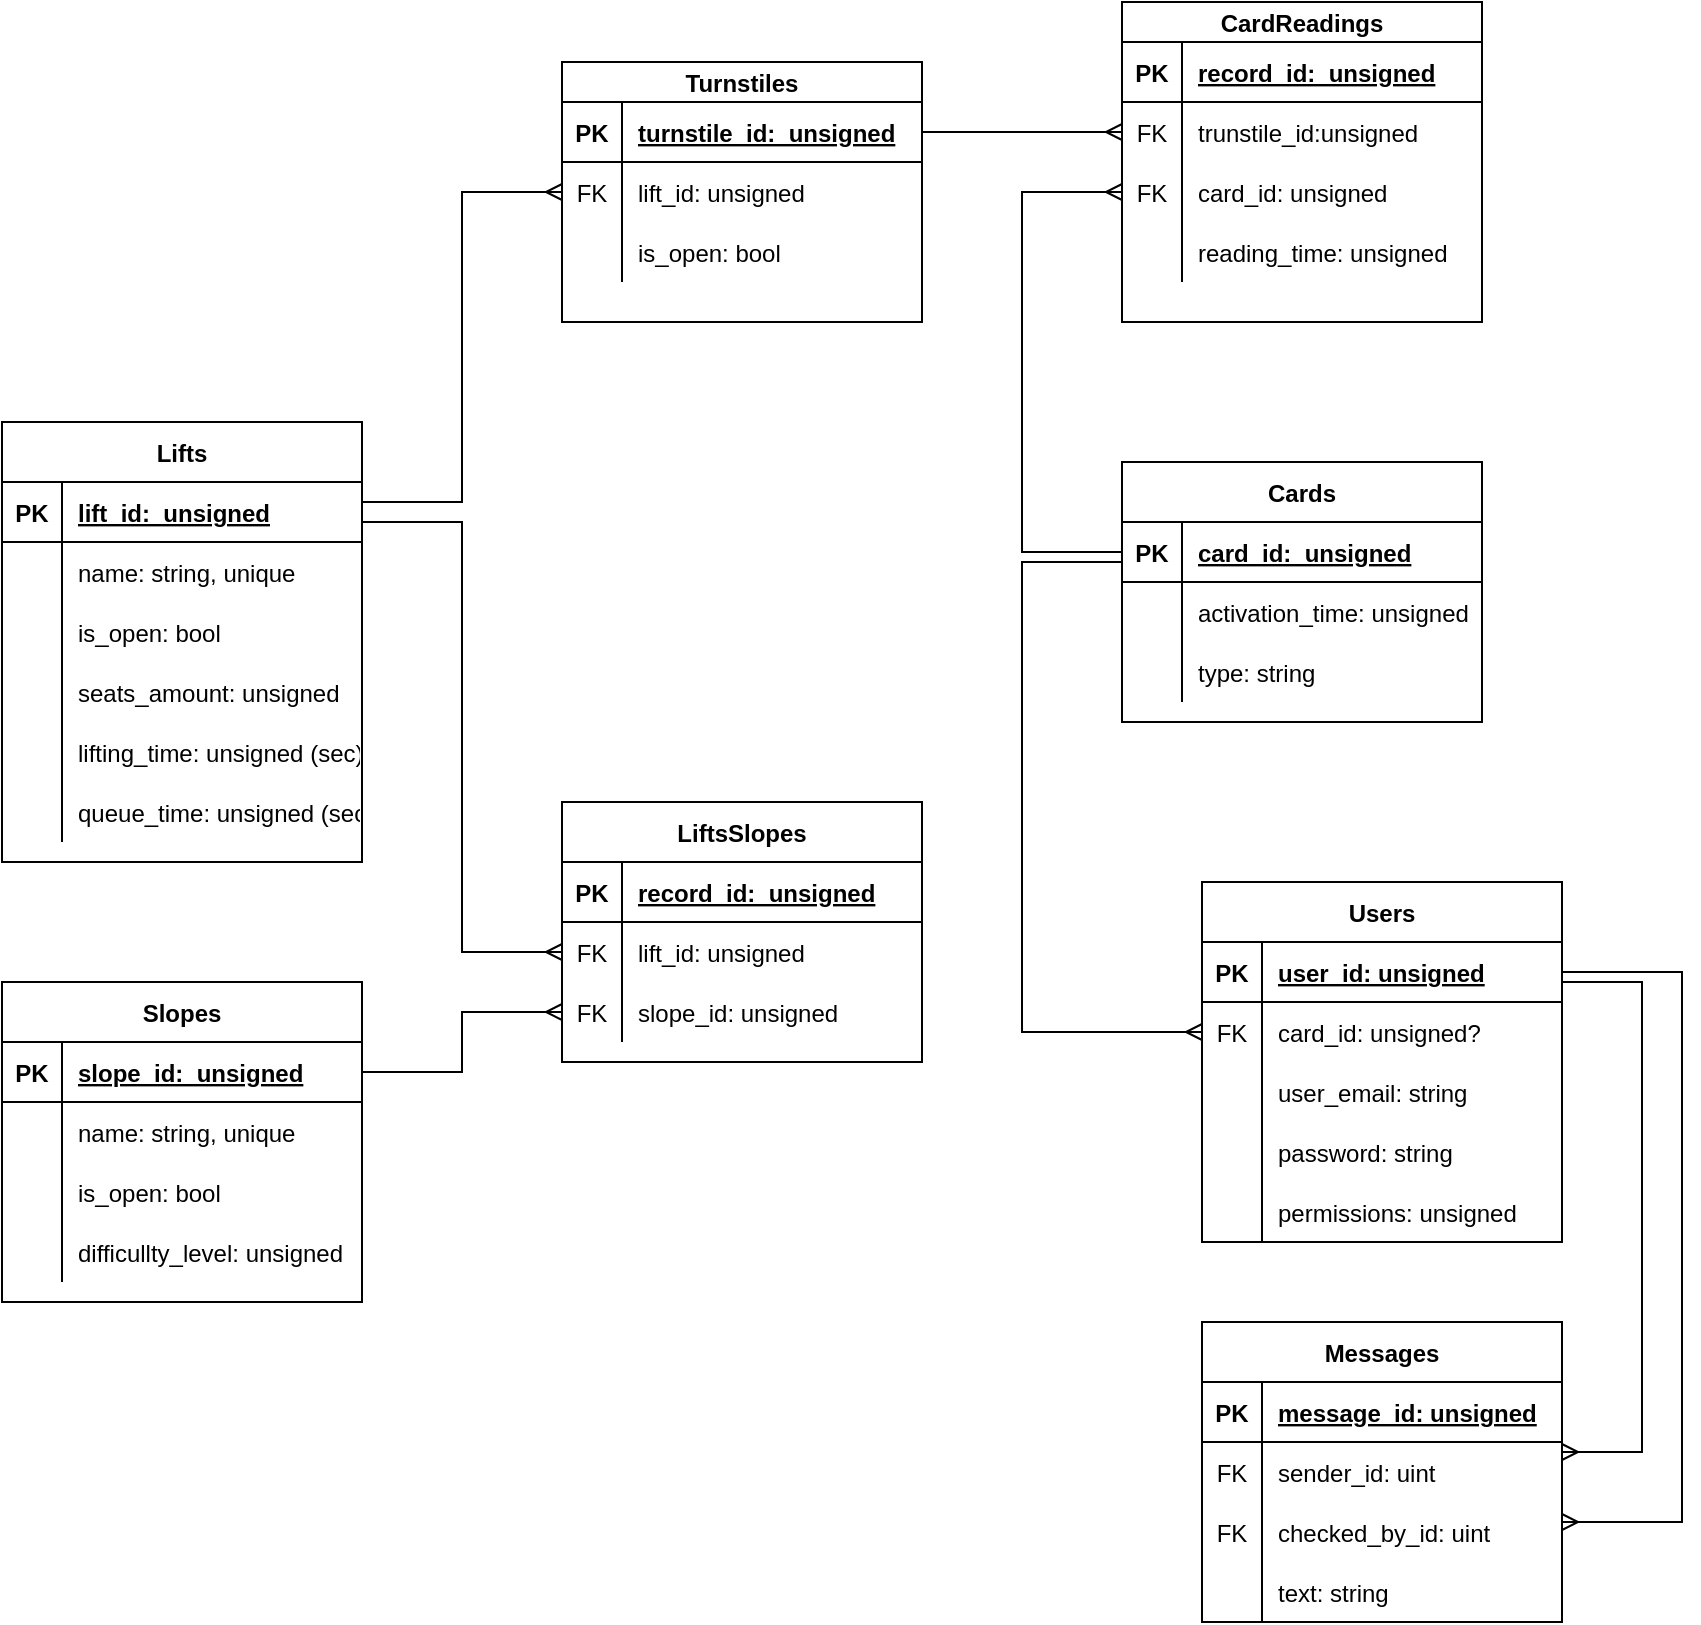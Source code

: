 <mxfile version="13.9.9" type="device"><diagram id="GbAxHkQEyQ_dzxyDIb_W" name="Страница 1"><mxGraphModel dx="1779" dy="1813" grid="1" gridSize="10" guides="1" tooltips="1" connect="1" arrows="1" fold="1" page="1" pageScale="1" pageWidth="827" pageHeight="1169" math="0" shadow="0"><root><mxCell id="0"/><mxCell id="1" parent="0"/><mxCell id="rfQlTdqy42EGR9qHOsUB-1" value="Users" style="shape=table;startSize=30;container=1;collapsible=1;childLayout=tableLayout;fixedRows=1;rowLines=0;fontStyle=1;align=center;resizeLast=1;" parent="1" vertex="1"><mxGeometry x="460" y="320" width="180" height="180" as="geometry"/></mxCell><mxCell id="rfQlTdqy42EGR9qHOsUB-2" value="" style="shape=partialRectangle;collapsible=0;dropTarget=0;pointerEvents=0;fillColor=none;top=0;left=0;bottom=1;right=0;points=[[0,0.5],[1,0.5]];portConstraint=eastwest;" parent="rfQlTdqy42EGR9qHOsUB-1" vertex="1"><mxGeometry y="30" width="180" height="30" as="geometry"/></mxCell><mxCell id="rfQlTdqy42EGR9qHOsUB-3" value="PK" style="shape=partialRectangle;connectable=0;fillColor=none;top=0;left=0;bottom=0;right=0;fontStyle=1;overflow=hidden;" parent="rfQlTdqy42EGR9qHOsUB-2" vertex="1"><mxGeometry width="30" height="30" as="geometry"><mxRectangle width="30" height="30" as="alternateBounds"/></mxGeometry></mxCell><mxCell id="rfQlTdqy42EGR9qHOsUB-4" value="user_id: unsigned" style="shape=partialRectangle;connectable=0;fillColor=none;top=0;left=0;bottom=0;right=0;align=left;spacingLeft=6;fontStyle=5;overflow=hidden;" parent="rfQlTdqy42EGR9qHOsUB-2" vertex="1"><mxGeometry x="30" width="150" height="30" as="geometry"><mxRectangle width="150" height="30" as="alternateBounds"/></mxGeometry></mxCell><mxCell id="rfQlTdqy42EGR9qHOsUB-35" value="" style="shape=partialRectangle;collapsible=0;dropTarget=0;pointerEvents=0;fillColor=none;top=0;left=0;bottom=0;right=0;points=[[0,0.5],[1,0.5]];portConstraint=eastwest;" parent="rfQlTdqy42EGR9qHOsUB-1" vertex="1"><mxGeometry y="60" width="180" height="30" as="geometry"/></mxCell><mxCell id="rfQlTdqy42EGR9qHOsUB-36" value="FK" style="shape=partialRectangle;connectable=0;fillColor=none;top=0;left=0;bottom=0;right=0;editable=1;overflow=hidden;" parent="rfQlTdqy42EGR9qHOsUB-35" vertex="1"><mxGeometry width="30" height="30" as="geometry"><mxRectangle width="30" height="30" as="alternateBounds"/></mxGeometry></mxCell><mxCell id="rfQlTdqy42EGR9qHOsUB-37" value="card_id: unsigned?" style="shape=partialRectangle;connectable=0;fillColor=none;top=0;left=0;bottom=0;right=0;align=left;spacingLeft=6;overflow=hidden;" parent="rfQlTdqy42EGR9qHOsUB-35" vertex="1"><mxGeometry x="30" width="150" height="30" as="geometry"><mxRectangle width="150" height="30" as="alternateBounds"/></mxGeometry></mxCell><mxCell id="rfQlTdqy42EGR9qHOsUB-8" value="" style="shape=partialRectangle;collapsible=0;dropTarget=0;pointerEvents=0;fillColor=none;top=0;left=0;bottom=0;right=0;points=[[0,0.5],[1,0.5]];portConstraint=eastwest;" parent="rfQlTdqy42EGR9qHOsUB-1" vertex="1"><mxGeometry y="90" width="180" height="30" as="geometry"/></mxCell><mxCell id="rfQlTdqy42EGR9qHOsUB-9" value="" style="shape=partialRectangle;connectable=0;fillColor=none;top=0;left=0;bottom=0;right=0;editable=1;overflow=hidden;" parent="rfQlTdqy42EGR9qHOsUB-8" vertex="1"><mxGeometry width="30" height="30" as="geometry"><mxRectangle width="30" height="30" as="alternateBounds"/></mxGeometry></mxCell><mxCell id="rfQlTdqy42EGR9qHOsUB-10" value="user_email: string" style="shape=partialRectangle;connectable=0;fillColor=none;top=0;left=0;bottom=0;right=0;align=left;spacingLeft=6;overflow=hidden;" parent="rfQlTdqy42EGR9qHOsUB-8" vertex="1"><mxGeometry x="30" width="150" height="30" as="geometry"><mxRectangle width="150" height="30" as="alternateBounds"/></mxGeometry></mxCell><mxCell id="rfQlTdqy42EGR9qHOsUB-11" value="" style="shape=partialRectangle;collapsible=0;dropTarget=0;pointerEvents=0;fillColor=none;top=0;left=0;bottom=0;right=0;points=[[0,0.5],[1,0.5]];portConstraint=eastwest;" parent="rfQlTdqy42EGR9qHOsUB-1" vertex="1"><mxGeometry y="120" width="180" height="30" as="geometry"/></mxCell><mxCell id="rfQlTdqy42EGR9qHOsUB-12" value="" style="shape=partialRectangle;connectable=0;fillColor=none;top=0;left=0;bottom=0;right=0;editable=1;overflow=hidden;" parent="rfQlTdqy42EGR9qHOsUB-11" vertex="1"><mxGeometry width="30" height="30" as="geometry"><mxRectangle width="30" height="30" as="alternateBounds"/></mxGeometry></mxCell><mxCell id="rfQlTdqy42EGR9qHOsUB-13" value="password: string" style="shape=partialRectangle;connectable=0;fillColor=none;top=0;left=0;bottom=0;right=0;align=left;spacingLeft=6;overflow=hidden;" parent="rfQlTdqy42EGR9qHOsUB-11" vertex="1"><mxGeometry x="30" width="150" height="30" as="geometry"><mxRectangle width="150" height="30" as="alternateBounds"/></mxGeometry></mxCell><mxCell id="rfQlTdqy42EGR9qHOsUB-5" value="" style="shape=partialRectangle;collapsible=0;dropTarget=0;pointerEvents=0;fillColor=none;top=0;left=0;bottom=0;right=0;points=[[0,0.5],[1,0.5]];portConstraint=eastwest;" parent="rfQlTdqy42EGR9qHOsUB-1" vertex="1"><mxGeometry y="150" width="180" height="30" as="geometry"/></mxCell><mxCell id="rfQlTdqy42EGR9qHOsUB-6" value="" style="shape=partialRectangle;connectable=0;fillColor=none;top=0;left=0;bottom=0;right=0;editable=1;overflow=hidden;" parent="rfQlTdqy42EGR9qHOsUB-5" vertex="1"><mxGeometry width="30" height="30" as="geometry"><mxRectangle width="30" height="30" as="alternateBounds"/></mxGeometry></mxCell><mxCell id="rfQlTdqy42EGR9qHOsUB-7" value="permissions: unsigned" style="shape=partialRectangle;connectable=0;fillColor=none;top=0;left=0;bottom=0;right=0;align=left;spacingLeft=6;overflow=hidden;" parent="rfQlTdqy42EGR9qHOsUB-5" vertex="1"><mxGeometry x="30" width="150" height="30" as="geometry"><mxRectangle width="150" height="30" as="alternateBounds"/></mxGeometry></mxCell><mxCell id="rfQlTdqy42EGR9qHOsUB-14" value="Cards" style="shape=table;startSize=30;container=1;collapsible=1;childLayout=tableLayout;fixedRows=1;rowLines=0;fontStyle=1;align=center;resizeLast=1;" parent="1" vertex="1"><mxGeometry x="420" y="110" width="180" height="130" as="geometry"/></mxCell><mxCell id="rfQlTdqy42EGR9qHOsUB-15" value="" style="shape=partialRectangle;collapsible=0;dropTarget=0;pointerEvents=0;fillColor=none;top=0;left=0;bottom=1;right=0;points=[[0,0.5],[1,0.5]];portConstraint=eastwest;" parent="rfQlTdqy42EGR9qHOsUB-14" vertex="1"><mxGeometry y="30" width="180" height="30" as="geometry"/></mxCell><mxCell id="rfQlTdqy42EGR9qHOsUB-16" value="PK" style="shape=partialRectangle;connectable=0;fillColor=none;top=0;left=0;bottom=0;right=0;fontStyle=1;overflow=hidden;" parent="rfQlTdqy42EGR9qHOsUB-15" vertex="1"><mxGeometry width="30" height="30" as="geometry"/></mxCell><mxCell id="rfQlTdqy42EGR9qHOsUB-17" value="card_id:  unsigned" style="shape=partialRectangle;connectable=0;fillColor=none;top=0;left=0;bottom=0;right=0;align=left;spacingLeft=6;fontStyle=5;overflow=hidden;" parent="rfQlTdqy42EGR9qHOsUB-15" vertex="1"><mxGeometry x="30" width="150" height="30" as="geometry"/></mxCell><mxCell id="rfQlTdqy42EGR9qHOsUB-18" value="" style="shape=partialRectangle;collapsible=0;dropTarget=0;pointerEvents=0;fillColor=none;top=0;left=0;bottom=0;right=0;points=[[0,0.5],[1,0.5]];portConstraint=eastwest;" parent="rfQlTdqy42EGR9qHOsUB-14" vertex="1"><mxGeometry y="60" width="180" height="30" as="geometry"/></mxCell><mxCell id="rfQlTdqy42EGR9qHOsUB-19" value="" style="shape=partialRectangle;connectable=0;fillColor=none;top=0;left=0;bottom=0;right=0;editable=1;overflow=hidden;" parent="rfQlTdqy42EGR9qHOsUB-18" vertex="1"><mxGeometry width="30" height="30" as="geometry"/></mxCell><mxCell id="rfQlTdqy42EGR9qHOsUB-20" value="activation_time: unsigned" style="shape=partialRectangle;connectable=0;fillColor=none;top=0;left=0;bottom=0;right=0;align=left;spacingLeft=6;overflow=hidden;" parent="rfQlTdqy42EGR9qHOsUB-18" vertex="1"><mxGeometry x="30" width="150" height="30" as="geometry"/></mxCell><mxCell id="rfQlTdqy42EGR9qHOsUB-21" value="" style="shape=partialRectangle;collapsible=0;dropTarget=0;pointerEvents=0;fillColor=none;top=0;left=0;bottom=0;right=0;points=[[0,0.5],[1,0.5]];portConstraint=eastwest;" parent="rfQlTdqy42EGR9qHOsUB-14" vertex="1"><mxGeometry y="90" width="180" height="30" as="geometry"/></mxCell><mxCell id="rfQlTdqy42EGR9qHOsUB-22" value="" style="shape=partialRectangle;connectable=0;fillColor=none;top=0;left=0;bottom=0;right=0;editable=1;overflow=hidden;" parent="rfQlTdqy42EGR9qHOsUB-21" vertex="1"><mxGeometry width="30" height="30" as="geometry"/></mxCell><mxCell id="rfQlTdqy42EGR9qHOsUB-23" value="type: string" style="shape=partialRectangle;connectable=0;fillColor=none;top=0;left=0;bottom=0;right=0;align=left;spacingLeft=6;overflow=hidden;" parent="rfQlTdqy42EGR9qHOsUB-21" vertex="1"><mxGeometry x="30" width="150" height="30" as="geometry"/></mxCell><mxCell id="rfQlTdqy42EGR9qHOsUB-38" value="Slopes" style="shape=table;startSize=30;container=1;collapsible=1;childLayout=tableLayout;fixedRows=1;rowLines=0;fontStyle=1;align=center;resizeLast=1;" parent="1" vertex="1"><mxGeometry x="-140" y="370" width="180" height="160" as="geometry"/></mxCell><mxCell id="rfQlTdqy42EGR9qHOsUB-39" value="" style="shape=partialRectangle;collapsible=0;dropTarget=0;pointerEvents=0;fillColor=none;top=0;left=0;bottom=1;right=0;points=[[0,0.5],[1,0.5]];portConstraint=eastwest;" parent="rfQlTdqy42EGR9qHOsUB-38" vertex="1"><mxGeometry y="30" width="180" height="30" as="geometry"/></mxCell><mxCell id="rfQlTdqy42EGR9qHOsUB-40" value="PK" style="shape=partialRectangle;connectable=0;fillColor=none;top=0;left=0;bottom=0;right=0;fontStyle=1;overflow=hidden;" parent="rfQlTdqy42EGR9qHOsUB-39" vertex="1"><mxGeometry width="30" height="30" as="geometry"/></mxCell><mxCell id="rfQlTdqy42EGR9qHOsUB-41" value="slope_id:  unsigned" style="shape=partialRectangle;connectable=0;fillColor=none;top=0;left=0;bottom=0;right=0;align=left;spacingLeft=6;fontStyle=5;overflow=hidden;" parent="rfQlTdqy42EGR9qHOsUB-39" vertex="1"><mxGeometry x="30" width="150" height="30" as="geometry"/></mxCell><mxCell id="rfQlTdqy42EGR9qHOsUB-42" value="" style="shape=partialRectangle;collapsible=0;dropTarget=0;pointerEvents=0;fillColor=none;top=0;left=0;bottom=0;right=0;points=[[0,0.5],[1,0.5]];portConstraint=eastwest;" parent="rfQlTdqy42EGR9qHOsUB-38" vertex="1"><mxGeometry y="60" width="180" height="30" as="geometry"/></mxCell><mxCell id="rfQlTdqy42EGR9qHOsUB-43" value="" style="shape=partialRectangle;connectable=0;fillColor=none;top=0;left=0;bottom=0;right=0;editable=1;overflow=hidden;" parent="rfQlTdqy42EGR9qHOsUB-42" vertex="1"><mxGeometry width="30" height="30" as="geometry"/></mxCell><mxCell id="rfQlTdqy42EGR9qHOsUB-44" value="name: string, unique" style="shape=partialRectangle;connectable=0;fillColor=none;top=0;left=0;bottom=0;right=0;align=left;spacingLeft=6;overflow=hidden;" parent="rfQlTdqy42EGR9qHOsUB-42" vertex="1"><mxGeometry x="30" width="150" height="30" as="geometry"/></mxCell><mxCell id="rfQlTdqy42EGR9qHOsUB-49" value="" style="shape=partialRectangle;collapsible=0;dropTarget=0;pointerEvents=0;fillColor=none;top=0;left=0;bottom=0;right=0;points=[[0,0.5],[1,0.5]];portConstraint=eastwest;" parent="rfQlTdqy42EGR9qHOsUB-38" vertex="1"><mxGeometry y="90" width="180" height="30" as="geometry"/></mxCell><mxCell id="rfQlTdqy42EGR9qHOsUB-50" value="" style="shape=partialRectangle;connectable=0;fillColor=none;top=0;left=0;bottom=0;right=0;editable=1;overflow=hidden;" parent="rfQlTdqy42EGR9qHOsUB-49" vertex="1"><mxGeometry width="30" height="30" as="geometry"/></mxCell><mxCell id="rfQlTdqy42EGR9qHOsUB-51" value="is_open: bool" style="shape=partialRectangle;connectable=0;fillColor=none;top=0;left=0;bottom=0;right=0;align=left;spacingLeft=6;overflow=hidden;" parent="rfQlTdqy42EGR9qHOsUB-49" vertex="1"><mxGeometry x="30" width="150" height="30" as="geometry"/></mxCell><mxCell id="rfQlTdqy42EGR9qHOsUB-45" value="" style="shape=partialRectangle;collapsible=0;dropTarget=0;pointerEvents=0;fillColor=none;top=0;left=0;bottom=0;right=0;points=[[0,0.5],[1,0.5]];portConstraint=eastwest;" parent="rfQlTdqy42EGR9qHOsUB-38" vertex="1"><mxGeometry y="120" width="180" height="30" as="geometry"/></mxCell><mxCell id="rfQlTdqy42EGR9qHOsUB-46" value="" style="shape=partialRectangle;connectable=0;fillColor=none;top=0;left=0;bottom=0;right=0;editable=1;overflow=hidden;" parent="rfQlTdqy42EGR9qHOsUB-45" vertex="1"><mxGeometry width="30" height="30" as="geometry"/></mxCell><mxCell id="rfQlTdqy42EGR9qHOsUB-47" value="difficullty_level: unsigned" style="shape=partialRectangle;connectable=0;fillColor=none;top=0;left=0;bottom=0;right=0;align=left;spacingLeft=6;overflow=hidden;" parent="rfQlTdqy42EGR9qHOsUB-45" vertex="1"><mxGeometry x="30" width="150" height="30" as="geometry"/></mxCell><mxCell id="rfQlTdqy42EGR9qHOsUB-52" value="Lifts" style="shape=table;startSize=30;container=1;collapsible=1;childLayout=tableLayout;fixedRows=1;rowLines=0;fontStyle=1;align=center;resizeLast=1;" parent="1" vertex="1"><mxGeometry x="-140" y="90" width="180" height="220" as="geometry"/></mxCell><mxCell id="rfQlTdqy42EGR9qHOsUB-53" value="" style="shape=partialRectangle;collapsible=0;dropTarget=0;pointerEvents=0;fillColor=none;top=0;left=0;bottom=1;right=0;points=[[0,0.5],[1,0.5]];portConstraint=eastwest;" parent="rfQlTdqy42EGR9qHOsUB-52" vertex="1"><mxGeometry y="30" width="180" height="30" as="geometry"/></mxCell><mxCell id="rfQlTdqy42EGR9qHOsUB-54" value="PK" style="shape=partialRectangle;connectable=0;fillColor=none;top=0;left=0;bottom=0;right=0;fontStyle=1;overflow=hidden;" parent="rfQlTdqy42EGR9qHOsUB-53" vertex="1"><mxGeometry width="30" height="30" as="geometry"/></mxCell><mxCell id="rfQlTdqy42EGR9qHOsUB-55" value="lift_id:  unsigned" style="shape=partialRectangle;connectable=0;fillColor=none;top=0;left=0;bottom=0;right=0;align=left;spacingLeft=6;fontStyle=5;overflow=hidden;" parent="rfQlTdqy42EGR9qHOsUB-53" vertex="1"><mxGeometry x="30" width="150" height="30" as="geometry"/></mxCell><mxCell id="rfQlTdqy42EGR9qHOsUB-56" value="" style="shape=partialRectangle;collapsible=0;dropTarget=0;pointerEvents=0;fillColor=none;top=0;left=0;bottom=0;right=0;points=[[0,0.5],[1,0.5]];portConstraint=eastwest;" parent="rfQlTdqy42EGR9qHOsUB-52" vertex="1"><mxGeometry y="60" width="180" height="30" as="geometry"/></mxCell><mxCell id="rfQlTdqy42EGR9qHOsUB-57" value="" style="shape=partialRectangle;connectable=0;fillColor=none;top=0;left=0;bottom=0;right=0;editable=1;overflow=hidden;" parent="rfQlTdqy42EGR9qHOsUB-56" vertex="1"><mxGeometry width="30" height="30" as="geometry"/></mxCell><mxCell id="rfQlTdqy42EGR9qHOsUB-58" value="name: string, unique" style="shape=partialRectangle;connectable=0;fillColor=none;top=0;left=0;bottom=0;right=0;align=left;spacingLeft=6;overflow=hidden;" parent="rfQlTdqy42EGR9qHOsUB-56" vertex="1"><mxGeometry x="30" width="150" height="30" as="geometry"/></mxCell><mxCell id="rfQlTdqy42EGR9qHOsUB-62" value="" style="shape=partialRectangle;collapsible=0;dropTarget=0;pointerEvents=0;fillColor=none;top=0;left=0;bottom=0;right=0;points=[[0,0.5],[1,0.5]];portConstraint=eastwest;" parent="rfQlTdqy42EGR9qHOsUB-52" vertex="1"><mxGeometry y="90" width="180" height="30" as="geometry"/></mxCell><mxCell id="rfQlTdqy42EGR9qHOsUB-63" value="" style="shape=partialRectangle;connectable=0;fillColor=none;top=0;left=0;bottom=0;right=0;editable=1;overflow=hidden;" parent="rfQlTdqy42EGR9qHOsUB-62" vertex="1"><mxGeometry width="30" height="30" as="geometry"/></mxCell><mxCell id="rfQlTdqy42EGR9qHOsUB-64" value="is_open: bool" style="shape=partialRectangle;connectable=0;fillColor=none;top=0;left=0;bottom=0;right=0;align=left;spacingLeft=6;overflow=hidden;" parent="rfQlTdqy42EGR9qHOsUB-62" vertex="1"><mxGeometry x="30" width="150" height="30" as="geometry"/></mxCell><mxCell id="rfQlTdqy42EGR9qHOsUB-65" value="" style="shape=partialRectangle;collapsible=0;dropTarget=0;pointerEvents=0;fillColor=none;top=0;left=0;bottom=0;right=0;points=[[0,0.5],[1,0.5]];portConstraint=eastwest;" parent="rfQlTdqy42EGR9qHOsUB-52" vertex="1"><mxGeometry y="120" width="180" height="30" as="geometry"/></mxCell><mxCell id="rfQlTdqy42EGR9qHOsUB-66" value="" style="shape=partialRectangle;connectable=0;fillColor=none;top=0;left=0;bottom=0;right=0;editable=1;overflow=hidden;" parent="rfQlTdqy42EGR9qHOsUB-65" vertex="1"><mxGeometry width="30" height="30" as="geometry"/></mxCell><mxCell id="rfQlTdqy42EGR9qHOsUB-67" value="seats_amount: unsigned" style="shape=partialRectangle;connectable=0;fillColor=none;top=0;left=0;bottom=0;right=0;align=left;spacingLeft=6;overflow=hidden;" parent="rfQlTdqy42EGR9qHOsUB-65" vertex="1"><mxGeometry x="30" width="150" height="30" as="geometry"/></mxCell><mxCell id="rfQlTdqy42EGR9qHOsUB-59" value="" style="shape=partialRectangle;collapsible=0;dropTarget=0;pointerEvents=0;fillColor=none;top=0;left=0;bottom=0;right=0;points=[[0,0.5],[1,0.5]];portConstraint=eastwest;" parent="rfQlTdqy42EGR9qHOsUB-52" vertex="1"><mxGeometry y="150" width="180" height="30" as="geometry"/></mxCell><mxCell id="rfQlTdqy42EGR9qHOsUB-60" value="" style="shape=partialRectangle;connectable=0;fillColor=none;top=0;left=0;bottom=0;right=0;editable=1;overflow=hidden;" parent="rfQlTdqy42EGR9qHOsUB-59" vertex="1"><mxGeometry width="30" height="30" as="geometry"/></mxCell><mxCell id="rfQlTdqy42EGR9qHOsUB-61" value="lifting_time: unsigned (sec)" style="shape=partialRectangle;connectable=0;fillColor=none;top=0;left=0;bottom=0;right=0;align=left;spacingLeft=6;overflow=hidden;" parent="rfQlTdqy42EGR9qHOsUB-59" vertex="1"><mxGeometry x="30" width="150" height="30" as="geometry"/></mxCell><mxCell id="rfQlTdqy42EGR9qHOsUB-70" value="" style="shape=partialRectangle;collapsible=0;dropTarget=0;pointerEvents=0;fillColor=none;top=0;left=0;bottom=0;right=0;points=[[0,0.5],[1,0.5]];portConstraint=eastwest;" parent="rfQlTdqy42EGR9qHOsUB-52" vertex="1"><mxGeometry y="180" width="180" height="30" as="geometry"/></mxCell><mxCell id="rfQlTdqy42EGR9qHOsUB-71" value="" style="shape=partialRectangle;connectable=0;fillColor=none;top=0;left=0;bottom=0;right=0;editable=1;overflow=hidden;" parent="rfQlTdqy42EGR9qHOsUB-70" vertex="1"><mxGeometry width="30" height="30" as="geometry"/></mxCell><mxCell id="rfQlTdqy42EGR9qHOsUB-72" value="queue_time: unsigned (sec)" style="shape=partialRectangle;connectable=0;fillColor=none;top=0;left=0;bottom=0;right=0;align=left;spacingLeft=6;overflow=hidden;" parent="rfQlTdqy42EGR9qHOsUB-70" vertex="1"><mxGeometry x="30" width="150" height="30" as="geometry"/></mxCell><mxCell id="rfQlTdqy42EGR9qHOsUB-73" value="LiftsSlopes" style="shape=table;startSize=30;container=1;collapsible=1;childLayout=tableLayout;fixedRows=1;rowLines=0;fontStyle=1;align=center;resizeLast=1;" parent="1" vertex="1"><mxGeometry x="140" y="280" width="180" height="130" as="geometry"/></mxCell><mxCell id="rfQlTdqy42EGR9qHOsUB-74" value="" style="shape=partialRectangle;collapsible=0;dropTarget=0;pointerEvents=0;fillColor=none;top=0;left=0;bottom=1;right=0;points=[[0,0.5],[1,0.5]];portConstraint=eastwest;" parent="rfQlTdqy42EGR9qHOsUB-73" vertex="1"><mxGeometry y="30" width="180" height="30" as="geometry"/></mxCell><mxCell id="rfQlTdqy42EGR9qHOsUB-75" value="PK" style="shape=partialRectangle;connectable=0;fillColor=none;top=0;left=0;bottom=0;right=0;fontStyle=1;overflow=hidden;" parent="rfQlTdqy42EGR9qHOsUB-74" vertex="1"><mxGeometry width="30" height="30" as="geometry"/></mxCell><mxCell id="rfQlTdqy42EGR9qHOsUB-76" value="record_id:  unsigned" style="shape=partialRectangle;connectable=0;fillColor=none;top=0;left=0;bottom=0;right=0;align=left;spacingLeft=6;fontStyle=5;overflow=hidden;" parent="rfQlTdqy42EGR9qHOsUB-74" vertex="1"><mxGeometry x="30" width="150" height="30" as="geometry"/></mxCell><mxCell id="rfQlTdqy42EGR9qHOsUB-77" value="" style="shape=partialRectangle;collapsible=0;dropTarget=0;pointerEvents=0;fillColor=none;top=0;left=0;bottom=0;right=0;points=[[0,0.5],[1,0.5]];portConstraint=eastwest;" parent="rfQlTdqy42EGR9qHOsUB-73" vertex="1"><mxGeometry y="60" width="180" height="30" as="geometry"/></mxCell><mxCell id="rfQlTdqy42EGR9qHOsUB-78" value="FK" style="shape=partialRectangle;connectable=0;fillColor=none;top=0;left=0;bottom=0;right=0;editable=1;overflow=hidden;" parent="rfQlTdqy42EGR9qHOsUB-77" vertex="1"><mxGeometry width="30" height="30" as="geometry"/></mxCell><mxCell id="rfQlTdqy42EGR9qHOsUB-79" value="lift_id: unsigned" style="shape=partialRectangle;connectable=0;fillColor=none;top=0;left=0;bottom=0;right=0;align=left;spacingLeft=6;overflow=hidden;" parent="rfQlTdqy42EGR9qHOsUB-77" vertex="1"><mxGeometry x="30" width="150" height="30" as="geometry"/></mxCell><mxCell id="rfQlTdqy42EGR9qHOsUB-80" value="" style="shape=partialRectangle;collapsible=0;dropTarget=0;pointerEvents=0;fillColor=none;top=0;left=0;bottom=0;right=0;points=[[0,0.5],[1,0.5]];portConstraint=eastwest;" parent="rfQlTdqy42EGR9qHOsUB-73" vertex="1"><mxGeometry y="90" width="180" height="30" as="geometry"/></mxCell><mxCell id="rfQlTdqy42EGR9qHOsUB-81" value="FK" style="shape=partialRectangle;connectable=0;fillColor=none;top=0;left=0;bottom=0;right=0;editable=1;overflow=hidden;" parent="rfQlTdqy42EGR9qHOsUB-80" vertex="1"><mxGeometry width="30" height="30" as="geometry"/></mxCell><mxCell id="rfQlTdqy42EGR9qHOsUB-82" value="slope_id: unsigned" style="shape=partialRectangle;connectable=0;fillColor=none;top=0;left=0;bottom=0;right=0;align=left;spacingLeft=6;overflow=hidden;" parent="rfQlTdqy42EGR9qHOsUB-80" vertex="1"><mxGeometry x="30" width="150" height="30" as="geometry"/></mxCell><mxCell id="rfQlTdqy42EGR9qHOsUB-83" value="Turnstiles" style="shape=table;startSize=20;container=1;collapsible=1;childLayout=tableLayout;fixedRows=1;rowLines=0;fontStyle=1;align=center;resizeLast=1;" parent="1" vertex="1"><mxGeometry x="140" y="-90" width="180" height="130" as="geometry"/></mxCell><mxCell id="rfQlTdqy42EGR9qHOsUB-84" value="" style="shape=partialRectangle;collapsible=0;dropTarget=0;pointerEvents=0;fillColor=none;top=0;left=0;bottom=1;right=0;points=[[0,0.5],[1,0.5]];portConstraint=eastwest;" parent="rfQlTdqy42EGR9qHOsUB-83" vertex="1"><mxGeometry y="20" width="180" height="30" as="geometry"/></mxCell><mxCell id="rfQlTdqy42EGR9qHOsUB-85" value="PK" style="shape=partialRectangle;connectable=0;fillColor=none;top=0;left=0;bottom=0;right=0;fontStyle=1;overflow=hidden;" parent="rfQlTdqy42EGR9qHOsUB-84" vertex="1"><mxGeometry width="30" height="30" as="geometry"/></mxCell><mxCell id="rfQlTdqy42EGR9qHOsUB-86" value="turnstile_id:  unsigned" style="shape=partialRectangle;connectable=0;fillColor=none;top=0;left=0;bottom=0;right=0;align=left;spacingLeft=6;fontStyle=5;overflow=hidden;" parent="rfQlTdqy42EGR9qHOsUB-84" vertex="1"><mxGeometry x="30" width="150" height="30" as="geometry"/></mxCell><mxCell id="rfQlTdqy42EGR9qHOsUB-87" value="" style="shape=partialRectangle;collapsible=0;dropTarget=0;pointerEvents=0;fillColor=none;top=0;left=0;bottom=0;right=0;points=[[0,0.5],[1,0.5]];portConstraint=eastwest;" parent="rfQlTdqy42EGR9qHOsUB-83" vertex="1"><mxGeometry y="50" width="180" height="30" as="geometry"/></mxCell><mxCell id="rfQlTdqy42EGR9qHOsUB-88" value="FK" style="shape=partialRectangle;connectable=0;fillColor=none;top=0;left=0;bottom=0;right=0;editable=1;overflow=hidden;" parent="rfQlTdqy42EGR9qHOsUB-87" vertex="1"><mxGeometry width="30" height="30" as="geometry"/></mxCell><mxCell id="rfQlTdqy42EGR9qHOsUB-89" value="lift_id: unsigned" style="shape=partialRectangle;connectable=0;fillColor=none;top=0;left=0;bottom=0;right=0;align=left;spacingLeft=6;overflow=hidden;" parent="rfQlTdqy42EGR9qHOsUB-87" vertex="1"><mxGeometry x="30" width="150" height="30" as="geometry"/></mxCell><mxCell id="rfQlTdqy42EGR9qHOsUB-90" value="" style="shape=partialRectangle;collapsible=0;dropTarget=0;pointerEvents=0;fillColor=none;top=0;left=0;bottom=0;right=0;points=[[0,0.5],[1,0.5]];portConstraint=eastwest;" parent="rfQlTdqy42EGR9qHOsUB-83" vertex="1"><mxGeometry y="80" width="180" height="30" as="geometry"/></mxCell><mxCell id="rfQlTdqy42EGR9qHOsUB-91" value="" style="shape=partialRectangle;connectable=0;fillColor=none;top=0;left=0;bottom=0;right=0;editable=1;overflow=hidden;" parent="rfQlTdqy42EGR9qHOsUB-90" vertex="1"><mxGeometry width="30" height="30" as="geometry"/></mxCell><mxCell id="rfQlTdqy42EGR9qHOsUB-92" value="is_open: bool" style="shape=partialRectangle;connectable=0;fillColor=none;top=0;left=0;bottom=0;right=0;align=left;spacingLeft=6;overflow=hidden;" parent="rfQlTdqy42EGR9qHOsUB-90" vertex="1"><mxGeometry x="30" width="150" height="30" as="geometry"/></mxCell><mxCell id="rfQlTdqy42EGR9qHOsUB-93" value="CardReadings" style="shape=table;startSize=20;container=1;collapsible=1;childLayout=tableLayout;fixedRows=1;rowLines=0;fontStyle=1;align=center;resizeLast=1;" parent="1" vertex="1"><mxGeometry x="420" y="-120" width="180" height="160" as="geometry"/></mxCell><mxCell id="rfQlTdqy42EGR9qHOsUB-94" value="" style="shape=partialRectangle;collapsible=0;dropTarget=0;pointerEvents=0;fillColor=none;top=0;left=0;bottom=1;right=0;points=[[0,0.5],[1,0.5]];portConstraint=eastwest;" parent="rfQlTdqy42EGR9qHOsUB-93" vertex="1"><mxGeometry y="20" width="180" height="30" as="geometry"/></mxCell><mxCell id="rfQlTdqy42EGR9qHOsUB-95" value="PK" style="shape=partialRectangle;connectable=0;fillColor=none;top=0;left=0;bottom=0;right=0;fontStyle=1;overflow=hidden;" parent="rfQlTdqy42EGR9qHOsUB-94" vertex="1"><mxGeometry width="30" height="30" as="geometry"><mxRectangle width="30" height="30" as="alternateBounds"/></mxGeometry></mxCell><mxCell id="rfQlTdqy42EGR9qHOsUB-96" value="record_id:  unsigned" style="shape=partialRectangle;connectable=0;fillColor=none;top=0;left=0;bottom=0;right=0;align=left;spacingLeft=6;fontStyle=5;overflow=hidden;" parent="rfQlTdqy42EGR9qHOsUB-94" vertex="1"><mxGeometry x="30" width="150" height="30" as="geometry"><mxRectangle width="150" height="30" as="alternateBounds"/></mxGeometry></mxCell><mxCell id="rfQlTdqy42EGR9qHOsUB-100" value="" style="shape=partialRectangle;collapsible=0;dropTarget=0;pointerEvents=0;fillColor=none;top=0;left=0;bottom=0;right=0;points=[[0,0.5],[1,0.5]];portConstraint=eastwest;" parent="rfQlTdqy42EGR9qHOsUB-93" vertex="1"><mxGeometry y="50" width="180" height="30" as="geometry"/></mxCell><mxCell id="rfQlTdqy42EGR9qHOsUB-101" value="FK" style="shape=partialRectangle;connectable=0;fillColor=none;top=0;left=0;bottom=0;right=0;editable=1;overflow=hidden;" parent="rfQlTdqy42EGR9qHOsUB-100" vertex="1"><mxGeometry width="30" height="30" as="geometry"><mxRectangle width="30" height="30" as="alternateBounds"/></mxGeometry></mxCell><mxCell id="rfQlTdqy42EGR9qHOsUB-102" value="trunstile_id:unsigned" style="shape=partialRectangle;connectable=0;fillColor=none;top=0;left=0;bottom=0;right=0;align=left;spacingLeft=6;overflow=hidden;" parent="rfQlTdqy42EGR9qHOsUB-100" vertex="1"><mxGeometry x="30" width="150" height="30" as="geometry"><mxRectangle width="150" height="30" as="alternateBounds"/></mxGeometry></mxCell><mxCell id="rfQlTdqy42EGR9qHOsUB-97" value="" style="shape=partialRectangle;collapsible=0;dropTarget=0;pointerEvents=0;fillColor=none;top=0;left=0;bottom=0;right=0;points=[[0,0.5],[1,0.5]];portConstraint=eastwest;" parent="rfQlTdqy42EGR9qHOsUB-93" vertex="1"><mxGeometry y="80" width="180" height="30" as="geometry"/></mxCell><mxCell id="rfQlTdqy42EGR9qHOsUB-98" value="FK" style="shape=partialRectangle;connectable=0;fillColor=none;top=0;left=0;bottom=0;right=0;editable=1;overflow=hidden;" parent="rfQlTdqy42EGR9qHOsUB-97" vertex="1"><mxGeometry width="30" height="30" as="geometry"><mxRectangle width="30" height="30" as="alternateBounds"/></mxGeometry></mxCell><mxCell id="rfQlTdqy42EGR9qHOsUB-99" value="card_id: unsigned" style="shape=partialRectangle;connectable=0;fillColor=none;top=0;left=0;bottom=0;right=0;align=left;spacingLeft=6;overflow=hidden;" parent="rfQlTdqy42EGR9qHOsUB-97" vertex="1"><mxGeometry x="30" width="150" height="30" as="geometry"><mxRectangle width="150" height="30" as="alternateBounds"/></mxGeometry></mxCell><mxCell id="rfQlTdqy42EGR9qHOsUB-103" value="" style="shape=partialRectangle;collapsible=0;dropTarget=0;pointerEvents=0;fillColor=none;top=0;left=0;bottom=0;right=0;points=[[0,0.5],[1,0.5]];portConstraint=eastwest;" parent="rfQlTdqy42EGR9qHOsUB-93" vertex="1"><mxGeometry y="110" width="180" height="30" as="geometry"/></mxCell><mxCell id="rfQlTdqy42EGR9qHOsUB-104" value="" style="shape=partialRectangle;connectable=0;fillColor=none;top=0;left=0;bottom=0;right=0;editable=1;overflow=hidden;" parent="rfQlTdqy42EGR9qHOsUB-103" vertex="1"><mxGeometry width="30" height="30" as="geometry"><mxRectangle width="30" height="30" as="alternateBounds"/></mxGeometry></mxCell><mxCell id="rfQlTdqy42EGR9qHOsUB-105" value="reading_time: unsigned" style="shape=partialRectangle;connectable=0;fillColor=none;top=0;left=0;bottom=0;right=0;align=left;spacingLeft=6;overflow=hidden;" parent="rfQlTdqy42EGR9qHOsUB-103" vertex="1"><mxGeometry x="30" width="150" height="30" as="geometry"><mxRectangle width="150" height="30" as="alternateBounds"/></mxGeometry></mxCell><mxCell id="vAtwC6DEnDBBbvenLa2g-4" value="" style="fontSize=12;html=1;endArrow=ERmany;entryX=0;entryY=0.5;entryDx=0;entryDy=0;edgeStyle=orthogonalEdgeStyle;rounded=0;exitX=1;exitY=0.5;exitDx=0;exitDy=0;" parent="1" source="rfQlTdqy42EGR9qHOsUB-53" target="rfQlTdqy42EGR9qHOsUB-77" edge="1"><mxGeometry width="100" height="100" relative="1" as="geometry"><mxPoint x="70" y="110" as="sourcePoint"/><mxPoint x="250" y="390" as="targetPoint"/><Array as="points"><mxPoint x="40" y="140"/><mxPoint x="90" y="140"/><mxPoint x="90" y="355"/></Array></mxGeometry></mxCell><mxCell id="vAtwC6DEnDBBbvenLa2g-5" value="" style="fontSize=12;html=1;endArrow=ERmany;entryX=0;entryY=0.5;entryDx=0;entryDy=0;edgeStyle=orthogonalEdgeStyle;rounded=0;exitX=1;exitY=0.5;exitDx=0;exitDy=0;" parent="1" source="rfQlTdqy42EGR9qHOsUB-39" target="rfQlTdqy42EGR9qHOsUB-80" edge="1"><mxGeometry width="100" height="100" relative="1" as="geometry"><mxPoint x="130" y="460" as="sourcePoint"/><mxPoint x="50.0" y="145" as="targetPoint"/></mxGeometry></mxCell><mxCell id="vAtwC6DEnDBBbvenLa2g-6" value="" style="fontSize=12;html=1;endArrow=ERmany;entryX=0;entryY=0.5;entryDx=0;entryDy=0;edgeStyle=orthogonalEdgeStyle;rounded=0;" parent="1" target="rfQlTdqy42EGR9qHOsUB-87" edge="1"><mxGeometry width="100" height="100" relative="1" as="geometry"><mxPoint x="40" y="130" as="sourcePoint"/><mxPoint x="150.0" y="365" as="targetPoint"/><Array as="points"><mxPoint x="90" y="130"/><mxPoint x="90" y="-25"/></Array></mxGeometry></mxCell><mxCell id="vAtwC6DEnDBBbvenLa2g-8" value="" style="fontSize=12;html=1;endArrow=ERmany;entryX=0;entryY=0.5;entryDx=0;entryDy=0;edgeStyle=orthogonalEdgeStyle;rounded=0;exitX=1;exitY=0.5;exitDx=0;exitDy=0;" parent="1" source="rfQlTdqy42EGR9qHOsUB-84" target="rfQlTdqy42EGR9qHOsUB-100" edge="1"><mxGeometry width="100" height="100" relative="1" as="geometry"><mxPoint x="50.0" y="140" as="sourcePoint"/><mxPoint x="150.0" y="-15" as="targetPoint"/><Array as="points"><mxPoint x="420" y="-55"/></Array></mxGeometry></mxCell><mxCell id="vAtwC6DEnDBBbvenLa2g-9" value="" style="fontSize=12;html=1;endArrow=ERmany;edgeStyle=orthogonalEdgeStyle;rounded=0;exitX=0;exitY=0.5;exitDx=0;exitDy=0;entryX=0;entryY=0.5;entryDx=0;entryDy=0;" parent="1" source="rfQlTdqy42EGR9qHOsUB-15" target="rfQlTdqy42EGR9qHOsUB-97" edge="1"><mxGeometry width="100" height="100" relative="1" as="geometry"><mxPoint x="330.0" y="-45" as="sourcePoint"/><mxPoint x="370" y="40" as="targetPoint"/><Array as="points"><mxPoint x="370" y="155"/><mxPoint x="370" y="-25"/></Array></mxGeometry></mxCell><mxCell id="vAtwC6DEnDBBbvenLa2g-10" value="" style="fontSize=12;html=1;endArrow=ERmany;edgeStyle=orthogonalEdgeStyle;rounded=0;entryX=0;entryY=0.5;entryDx=0;entryDy=0;" parent="1" target="rfQlTdqy42EGR9qHOsUB-35" edge="1"><mxGeometry width="100" height="100" relative="1" as="geometry"><mxPoint x="420" y="150" as="sourcePoint"/><mxPoint x="430" y="15" as="targetPoint"/><Array as="points"><mxPoint x="420" y="160"/><mxPoint x="370" y="160"/><mxPoint x="370" y="395"/></Array></mxGeometry></mxCell><mxCell id="9P91al80SxHM6vnEdeQB-15" style="edgeStyle=orthogonalEdgeStyle;rounded=0;orthogonalLoop=1;jettySize=auto;html=1;endArrow=ERmany;endFill=0;" parent="1" source="rfQlTdqy42EGR9qHOsUB-2" edge="1"><mxGeometry relative="1" as="geometry"><mxPoint x="640" y="605" as="targetPoint"/><Array as="points"><mxPoint x="680" y="370"/><mxPoint x="680" y="605"/></Array></mxGeometry></mxCell><mxCell id="9P91al80SxHM6vnEdeQB-16" value="Messages" style="shape=table;startSize=30;container=1;collapsible=1;childLayout=tableLayout;fixedRows=1;rowLines=0;fontStyle=1;align=center;resizeLast=1;" parent="1" vertex="1"><mxGeometry x="460" y="540" width="180" height="150" as="geometry"/></mxCell><mxCell id="9P91al80SxHM6vnEdeQB-17" value="" style="shape=partialRectangle;collapsible=0;dropTarget=0;pointerEvents=0;fillColor=none;top=0;left=0;bottom=1;right=0;points=[[0,0.5],[1,0.5]];portConstraint=eastwest;" parent="9P91al80SxHM6vnEdeQB-16" vertex="1"><mxGeometry y="30" width="180" height="30" as="geometry"/></mxCell><mxCell id="9P91al80SxHM6vnEdeQB-18" value="PK" style="shape=partialRectangle;connectable=0;fillColor=none;top=0;left=0;bottom=0;right=0;fontStyle=1;overflow=hidden;" parent="9P91al80SxHM6vnEdeQB-17" vertex="1"><mxGeometry width="30" height="30" as="geometry"/></mxCell><mxCell id="9P91al80SxHM6vnEdeQB-19" value="message_id: unsigned" style="shape=partialRectangle;connectable=0;fillColor=none;top=0;left=0;bottom=0;right=0;align=left;spacingLeft=6;fontStyle=5;overflow=hidden;" parent="9P91al80SxHM6vnEdeQB-17" vertex="1"><mxGeometry x="30" width="150" height="30" as="geometry"/></mxCell><mxCell id="9P91al80SxHM6vnEdeQB-20" value="" style="shape=partialRectangle;collapsible=0;dropTarget=0;pointerEvents=0;fillColor=none;top=0;left=0;bottom=0;right=0;points=[[0,0.5],[1,0.5]];portConstraint=eastwest;" parent="9P91al80SxHM6vnEdeQB-16" vertex="1"><mxGeometry y="60" width="180" height="30" as="geometry"/></mxCell><mxCell id="9P91al80SxHM6vnEdeQB-21" value="FK" style="shape=partialRectangle;connectable=0;fillColor=none;top=0;left=0;bottom=0;right=0;editable=1;overflow=hidden;" parent="9P91al80SxHM6vnEdeQB-20" vertex="1"><mxGeometry width="30" height="30" as="geometry"/></mxCell><mxCell id="9P91al80SxHM6vnEdeQB-22" value="sender_id: uint" style="shape=partialRectangle;connectable=0;fillColor=none;top=0;left=0;bottom=0;right=0;align=left;spacingLeft=6;overflow=hidden;" parent="9P91al80SxHM6vnEdeQB-20" vertex="1"><mxGeometry x="30" width="150" height="30" as="geometry"/></mxCell><mxCell id="9P91al80SxHM6vnEdeQB-23" value="" style="shape=partialRectangle;collapsible=0;dropTarget=0;pointerEvents=0;fillColor=none;top=0;left=0;bottom=0;right=0;points=[[0,0.5],[1,0.5]];portConstraint=eastwest;" parent="9P91al80SxHM6vnEdeQB-16" vertex="1"><mxGeometry y="90" width="180" height="30" as="geometry"/></mxCell><mxCell id="9P91al80SxHM6vnEdeQB-24" value="FK" style="shape=partialRectangle;connectable=0;fillColor=none;top=0;left=0;bottom=0;right=0;editable=1;overflow=hidden;" parent="9P91al80SxHM6vnEdeQB-23" vertex="1"><mxGeometry width="30" height="30" as="geometry"/></mxCell><mxCell id="9P91al80SxHM6vnEdeQB-25" value="checked_by_id: uint" style="shape=partialRectangle;connectable=0;fillColor=none;top=0;left=0;bottom=0;right=0;align=left;spacingLeft=6;overflow=hidden;" parent="9P91al80SxHM6vnEdeQB-23" vertex="1"><mxGeometry x="30" width="150" height="30" as="geometry"/></mxCell><mxCell id="4Cchjw5wio-4xMWrQLBR-1" value="" style="shape=partialRectangle;collapsible=0;dropTarget=0;pointerEvents=0;fillColor=none;top=0;left=0;bottom=0;right=0;points=[[0,0.5],[1,0.5]];portConstraint=eastwest;" parent="9P91al80SxHM6vnEdeQB-16" vertex="1"><mxGeometry y="120" width="180" height="30" as="geometry"/></mxCell><mxCell id="4Cchjw5wio-4xMWrQLBR-2" value="" style="shape=partialRectangle;connectable=0;fillColor=none;top=0;left=0;bottom=0;right=0;editable=1;overflow=hidden;" parent="4Cchjw5wio-4xMWrQLBR-1" vertex="1"><mxGeometry width="30" height="30" as="geometry"/></mxCell><mxCell id="4Cchjw5wio-4xMWrQLBR-3" value="text: string" style="shape=partialRectangle;connectable=0;fillColor=none;top=0;left=0;bottom=0;right=0;align=left;spacingLeft=6;overflow=hidden;" parent="4Cchjw5wio-4xMWrQLBR-1" vertex="1"><mxGeometry x="30" width="150" height="30" as="geometry"/></mxCell><mxCell id="9P91al80SxHM6vnEdeQB-26" style="edgeStyle=orthogonalEdgeStyle;rounded=0;orthogonalLoop=1;jettySize=auto;html=1;endArrow=ERmany;endFill=0;" parent="1" source="rfQlTdqy42EGR9qHOsUB-2" edge="1"><mxGeometry relative="1" as="geometry"><Array as="points"><mxPoint x="700" y="365"/><mxPoint x="700" y="640"/></Array><mxPoint x="640" y="640" as="targetPoint"/></mxGeometry></mxCell></root></mxGraphModel></diagram></mxfile>